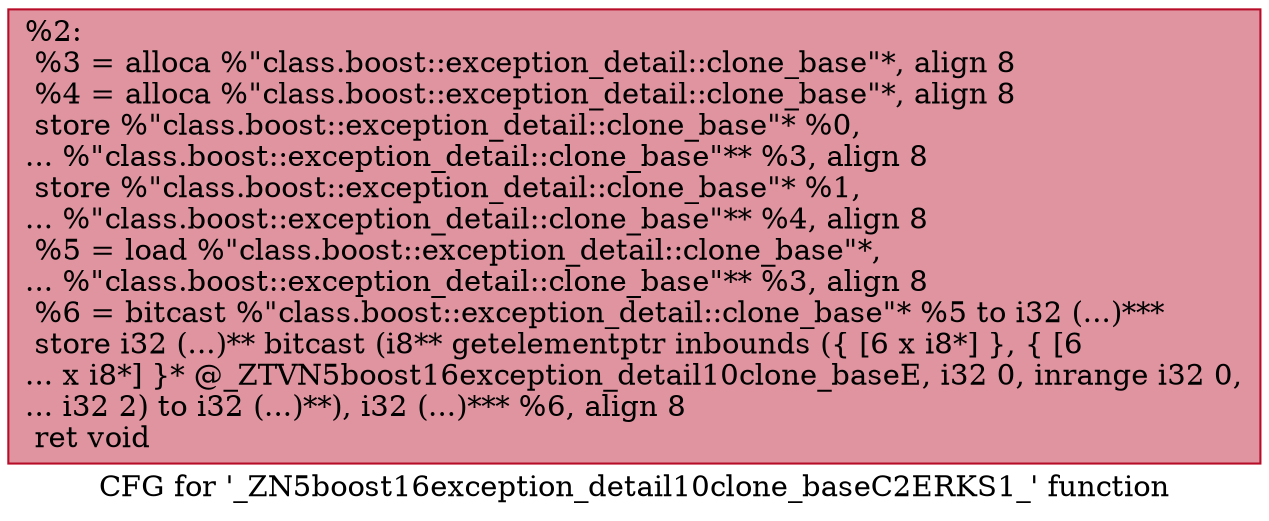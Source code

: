 digraph "CFG for '_ZN5boost16exception_detail10clone_baseC2ERKS1_' function" {
	label="CFG for '_ZN5boost16exception_detail10clone_baseC2ERKS1_' function";

	Node0x55aa9bb4fd20 [shape=record,color="#b70d28ff", style=filled, fillcolor="#b70d2870",label="{%2:\l  %3 = alloca %\"class.boost::exception_detail::clone_base\"*, align 8\l  %4 = alloca %\"class.boost::exception_detail::clone_base\"*, align 8\l  store %\"class.boost::exception_detail::clone_base\"* %0,\l... %\"class.boost::exception_detail::clone_base\"** %3, align 8\l  store %\"class.boost::exception_detail::clone_base\"* %1,\l... %\"class.boost::exception_detail::clone_base\"** %4, align 8\l  %5 = load %\"class.boost::exception_detail::clone_base\"*,\l... %\"class.boost::exception_detail::clone_base\"** %3, align 8\l  %6 = bitcast %\"class.boost::exception_detail::clone_base\"* %5 to i32 (...)***\l  store i32 (...)** bitcast (i8** getelementptr inbounds (\{ [6 x i8*] \}, \{ [6\l... x i8*] \}* @_ZTVN5boost16exception_detail10clone_baseE, i32 0, inrange i32 0,\l... i32 2) to i32 (...)**), i32 (...)*** %6, align 8\l  ret void\l}"];
}
